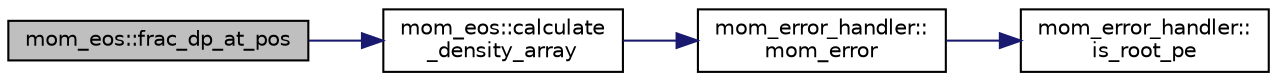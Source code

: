 digraph "mom_eos::frac_dp_at_pos"
{
 // INTERACTIVE_SVG=YES
 // LATEX_PDF_SIZE
  edge [fontname="Helvetica",fontsize="10",labelfontname="Helvetica",labelfontsize="10"];
  node [fontname="Helvetica",fontsize="10",shape=record];
  rankdir="LR";
  Node1 [label="mom_eos::frac_dp_at_pos",height=0.2,width=0.4,color="black", fillcolor="grey75", style="filled", fontcolor="black",tooltip="Returns change in anomalous pressure change from top to non-dimensional position pos between z_t and ..."];
  Node1 -> Node2 [color="midnightblue",fontsize="10",style="solid",fontname="Helvetica"];
  Node2 [label="mom_eos::calculate\l_density_array",height=0.2,width=0.4,color="black", fillcolor="white", style="filled",URL="$namespacemom__eos.html#a48dcbf3f829d6514d295eae3bd802270",tooltip="Calls the appropriate subroutine to calculate the density of sea water for 1-D array inputs...."];
  Node2 -> Node3 [color="midnightblue",fontsize="10",style="solid",fontname="Helvetica"];
  Node3 [label="mom_error_handler::\lmom_error",height=0.2,width=0.4,color="black", fillcolor="white", style="filled",URL="$namespacemom__error__handler.html#a460cfb79a06c29fc249952c2a3710d67",tooltip="This provides a convenient interface for writing an mpp_error message with run-time filter based on a..."];
  Node3 -> Node4 [color="midnightblue",fontsize="10",style="solid",fontname="Helvetica"];
  Node4 [label="mom_error_handler::\lis_root_pe",height=0.2,width=0.4,color="black", fillcolor="white", style="filled",URL="$namespacemom__error__handler.html#ad5f00a53059c72fe2332d1436c80ca71",tooltip="This returns .true. if the current PE is the root PE."];
}
